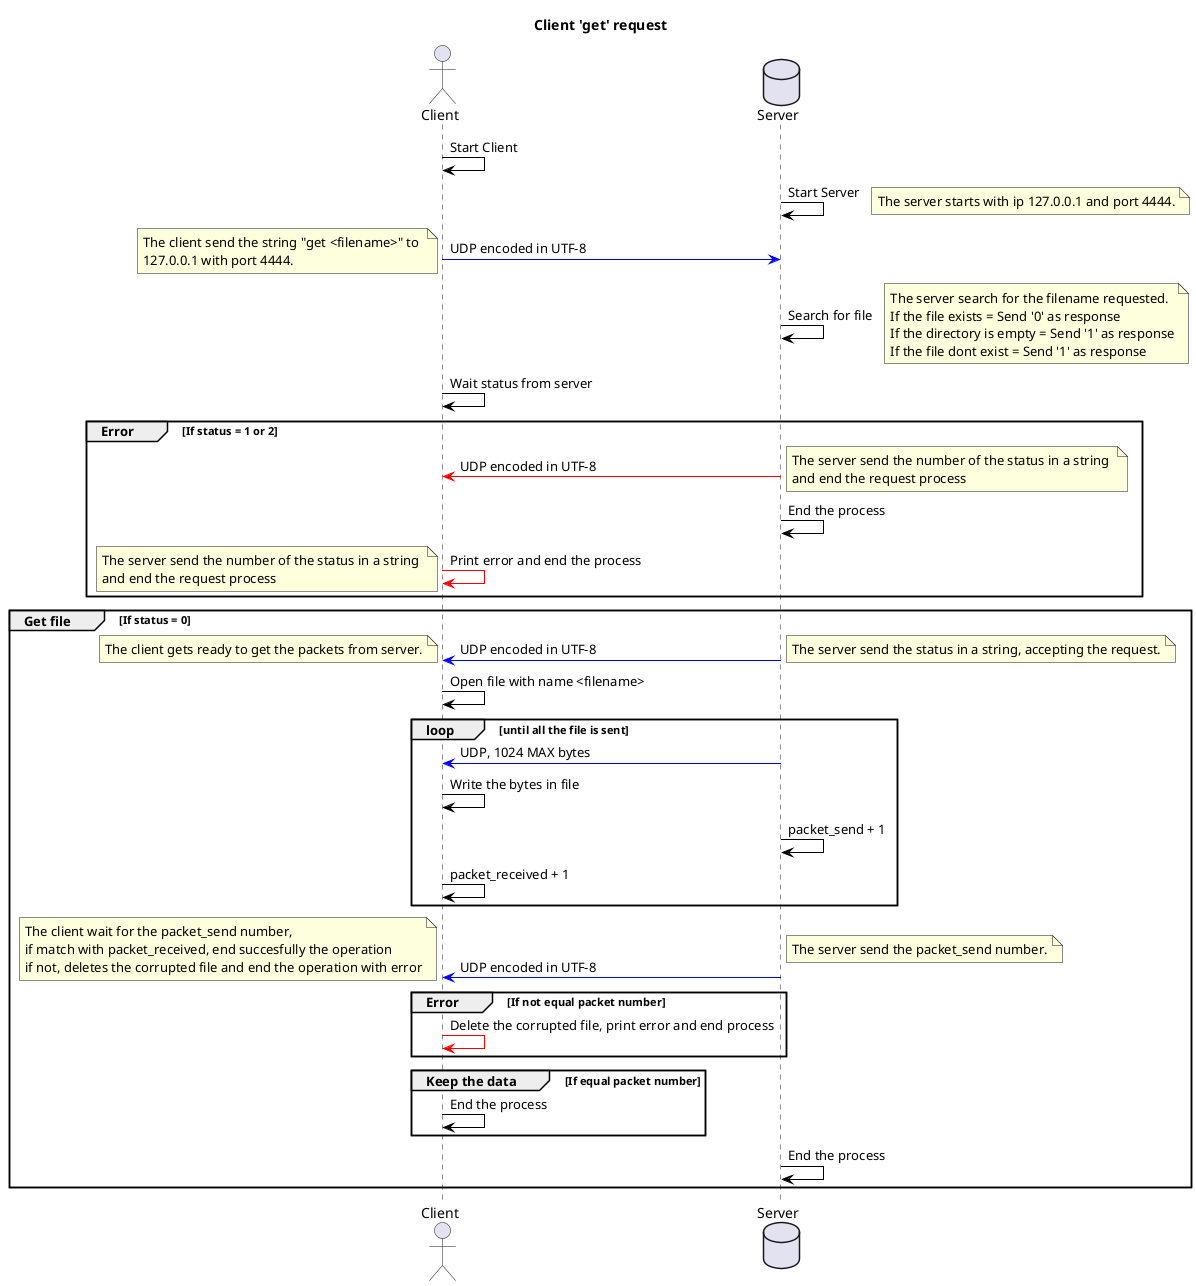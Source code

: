 @startuml ClientUMLlist

title Client 'get' request

actor Client as Client
database Server as Server
Client -[#Black]> Client : Start Client
Server -[#Black]> Server : Start Server
note right
The server starts with ip 127.0.0.1 and port 4444.
end note
Client -[#Blue]> Server : UDP encoded in UTF-8
note left
The client send the string "get <filename>" to 
127.0.0.1 with port 4444.
end note
Server -[#Black]> Server : Search for file
note right
The server search for the filename requested.
If the file exists = Send '0' as response
If the directory is empty = Send '1' as response
If the file dont exist = Send '1' as response
end note
Client -[#Black]> Client : Wait status from server
group Error [If status = 1 or 2]
    Client <[#Red]- Server : UDP encoded in UTF-8
    note right
    The server send the number of the status in a string 
    and end the request process
    end note
    Server -[#Black]> Server : End the process
    Client -[#Red]> Client : Print error and end the process
    note left
    The server send the number of the status in a string 
    and end the request process
    end note
end
group Get file [If status = 0]
    Client <[#Blue]- Server : UDP encoded in UTF-8
    note right
    The server send the status in a string, accepting the request.
    end note
    note left
    The client gets ready to get the packets from server.
    end note
    Client -[#Black]> Client : Open file with name <filename>
    loop until all the file is sent
        Server -[#Blue]> Client : UDP, 1024 MAX bytes
        Client -[#Black]> Client : Write the bytes in file
        Server -[#Black]> Server : packet_send + 1
        Client -[#Black]> Client : packet_received + 1
    end
    Server -[#Blue]> Client : UDP encoded in UTF-8
    note left
    The client wait for the packet_send number,
    if match with packet_received, end succesfully the operation
    if not, deletes the corrupted file and end the operation with error
    end note
    note right
    The server send the packet_send number.
    end note
    group Error [If not equal packet number]
    Client -[#Red]> Client : Delete the corrupted file, print error and end process
    end
    group Keep the data [If equal packet number]
    Client -[#Black]> Client : End the process
    end
    Server -[#Black]> Server : End the process
end

@enduml